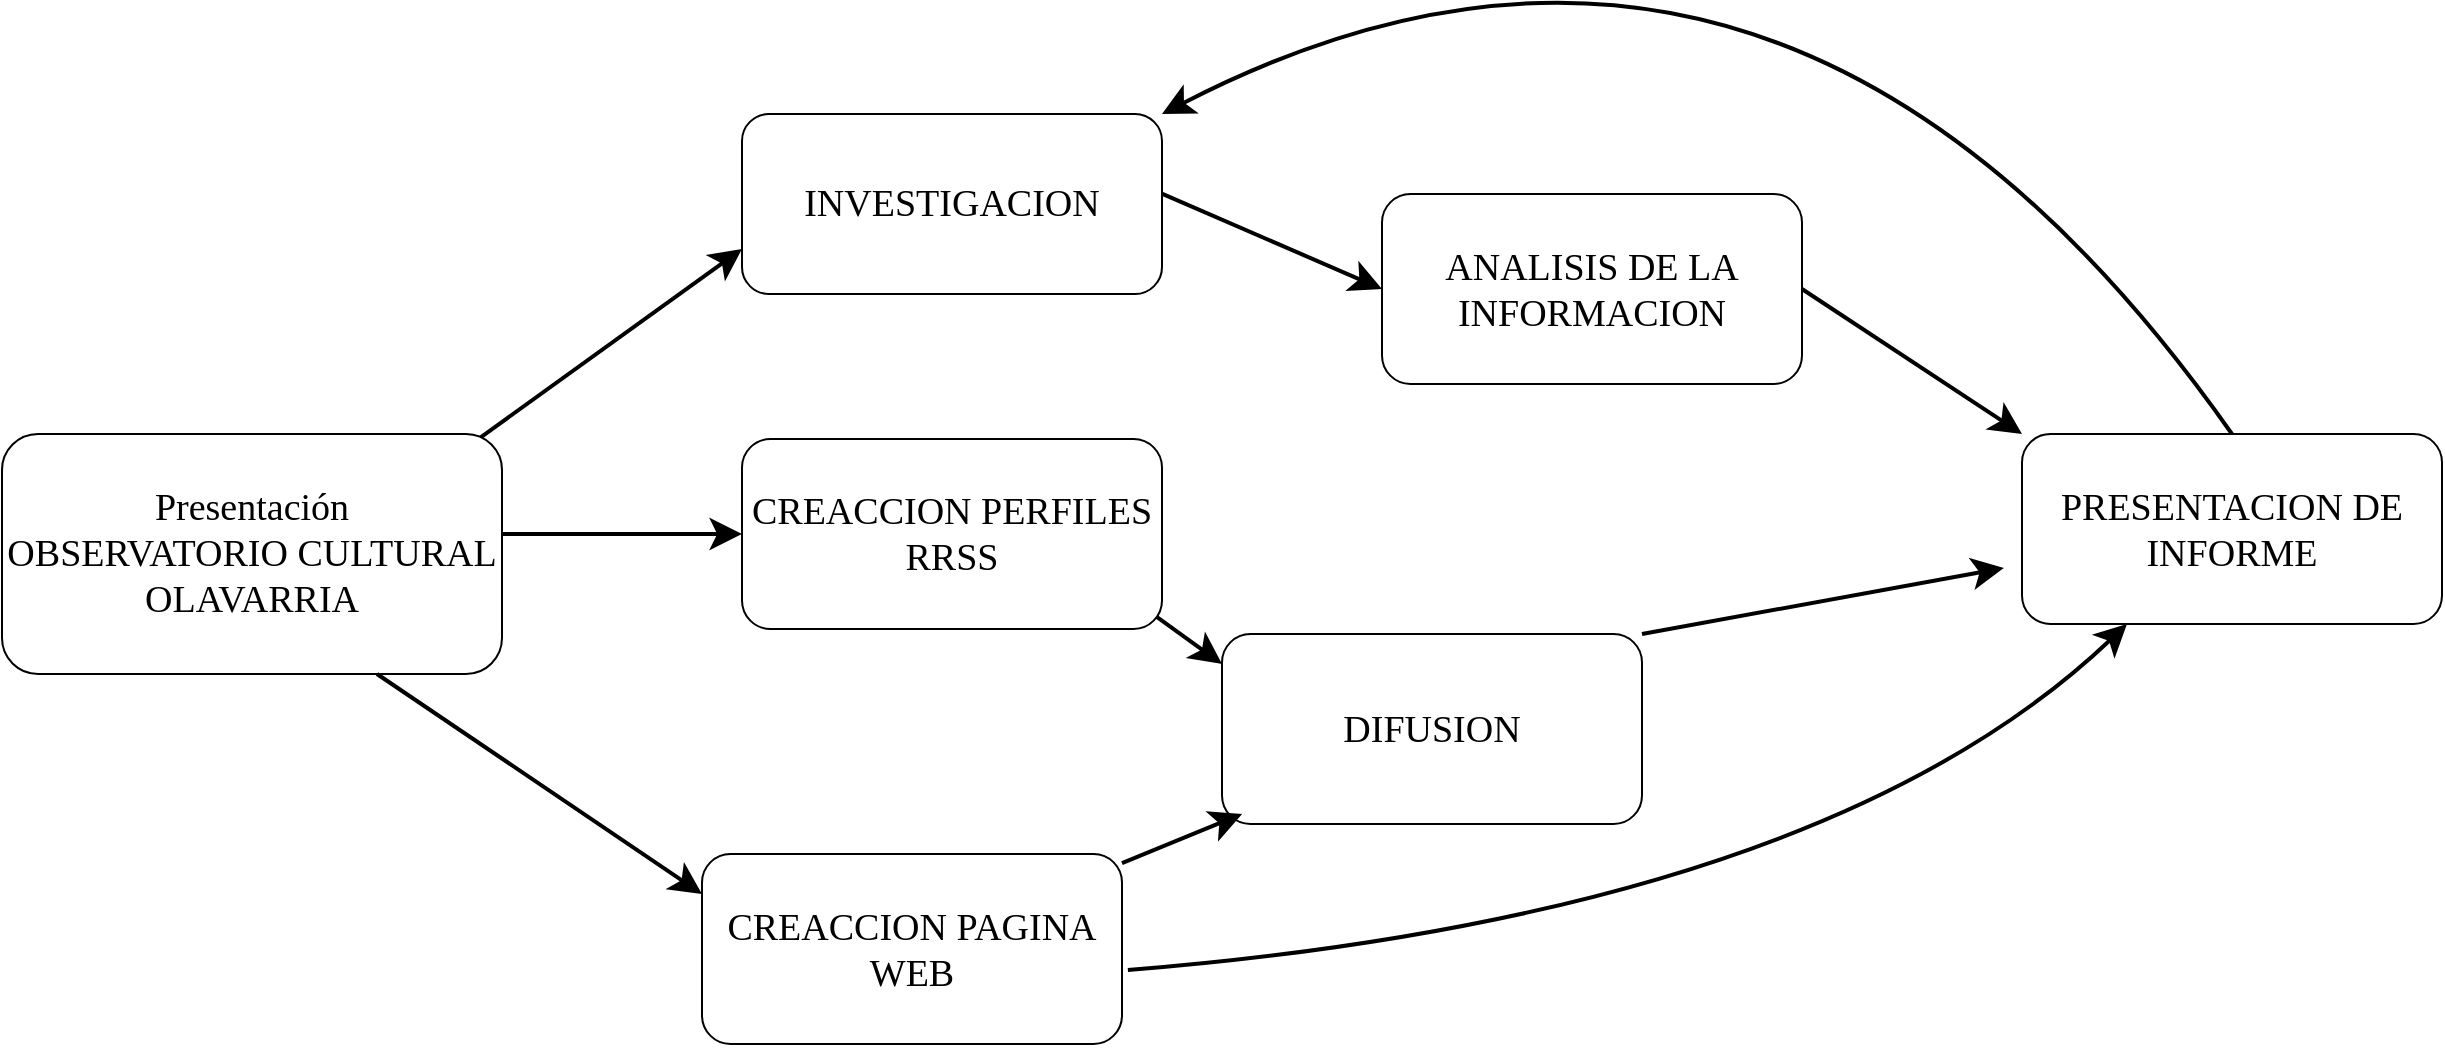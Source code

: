<mxfile version="15.8.8" type="github">
  <diagram name="Page-1" id="ff44883e-f642-bcb2-894b-16b3d25a3f0b">
    <mxGraphModel dx="1689" dy="1046" grid="1" gridSize="10" guides="1" tooltips="1" connect="1" arrows="1" fold="1" page="1" pageScale="1.5" pageWidth="1169" pageHeight="826" background="none" math="0" shadow="0">
      <root>
        <mxCell id="0" style=";html=1;" />
        <mxCell id="1" style=";html=1;" parent="0" />
        <mxCell id="f0bcc99304e6f5a-9" style="edgeStyle=none;curved=1;html=1;startSize=10;endArrow=classic;endFill=1;endSize=10;strokeColor=#000000;strokeWidth=2;fontSize=12;entryX=0;entryY=0.75;entryDx=0;entryDy=0;exitX=0.8;exitY=0.25;exitDx=0;exitDy=0;exitPerimeter=0;" parent="1" source="tORRcVsHqnbC5IF7F5QV-3" target="tORRcVsHqnbC5IF7F5QV-4" edge="1">
          <mxGeometry relative="1" as="geometry">
            <mxPoint x="570" y="590" as="targetPoint" />
          </mxGeometry>
        </mxCell>
        <mxCell id="f0bcc99304e6f5a-16" style="edgeStyle=none;curved=1;html=1;startSize=10;endFill=1;endSize=10;strokeWidth=2;fontSize=12;" parent="1" source="f0bcc99304e6f5a-1" target="tORRcVsHqnbC5IF7F5QV-6" edge="1">
          <mxGeometry relative="1" as="geometry">
            <mxPoint x="560" y="750" as="targetPoint" />
          </mxGeometry>
        </mxCell>
        <mxCell id="f0bcc99304e6f5a-1" value="Presentacion Observatorio Cultural" style="ellipse;whiteSpace=wrap;html=1;rounded=0;shadow=1;strokeWidth=4;fontSize=30;align=center;fillColor=#f5f5f5;fontColor=#333333;strokeColor=#666666;" parent="1" vertex="1">
          <mxGeometry x="140" y="550" width="210" height="80" as="geometry" />
        </mxCell>
        <mxCell id="f0bcc99304e6f5a-10" style="edgeStyle=none;curved=1;html=1;startSize=10;endFill=1;endSize=10;strokeWidth=2;fontSize=12;entryX=0;entryY=0.158;entryDx=0;entryDy=0;entryPerimeter=0;" parent="1" target="tORRcVsHqnbC5IF7F5QV-9" edge="1">
          <mxGeometry relative="1" as="geometry">
            <mxPoint x="650" y="590" as="sourcePoint" />
            <mxPoint x="780" y="590" as="targetPoint" />
          </mxGeometry>
        </mxCell>
        <mxCell id="f0bcc99304e6f5a-11" style="edgeStyle=none;curved=1;html=1;startSize=10;endFill=1;endSize=10;strokeWidth=2;fontSize=12;exitX=0.99;exitY=0.433;exitDx=0;exitDy=0;exitPerimeter=0;entryX=0;entryY=0.5;entryDx=0;entryDy=0;" parent="1" source="tORRcVsHqnbC5IF7F5QV-4" target="tORRcVsHqnbC5IF7F5QV-5" edge="1">
          <mxGeometry relative="1" as="geometry">
            <mxPoint x="780" y="370" as="targetPoint" />
          </mxGeometry>
        </mxCell>
        <mxCell id="tORRcVsHqnbC5IF7F5QV-3" value="&lt;font face=&quot;Verdana&quot;&gt;&lt;span style=&quot;font-size: 19px&quot;&gt;Presentación&lt;/span&gt;&lt;br&gt;&lt;span style=&quot;font-size: 19px&quot;&gt;OBSERVATORIO CULTURAL OLAVARRIA&lt;/span&gt;&lt;/font&gt;" style="rounded=1;whiteSpace=wrap;html=1;" vertex="1" parent="1">
          <mxGeometry x="130" y="540" width="250" height="120" as="geometry" />
        </mxCell>
        <mxCell id="tORRcVsHqnbC5IF7F5QV-4" value="INVESTIGACION" style="rounded=1;whiteSpace=wrap;html=1;fontFamily=Verdana;fontSize=19;" vertex="1" parent="1">
          <mxGeometry x="500" y="380" width="210" height="90" as="geometry" />
        </mxCell>
        <mxCell id="tORRcVsHqnbC5IF7F5QV-5" value="ANALISIS DE LA INFORMACION" style="rounded=1;whiteSpace=wrap;html=1;fontFamily=Verdana;fontSize=19;" vertex="1" parent="1">
          <mxGeometry x="820" y="420" width="210" height="95" as="geometry" />
        </mxCell>
        <mxCell id="tORRcVsHqnbC5IF7F5QV-6" value="CREACCION PERFILES RRSS" style="rounded=1;whiteSpace=wrap;html=1;fontFamily=Verdana;fontSize=19;" vertex="1" parent="1">
          <mxGeometry x="500" y="542.5" width="210" height="95" as="geometry" />
        </mxCell>
        <mxCell id="tORRcVsHqnbC5IF7F5QV-7" value="CREACCION PAGINA WEB" style="rounded=1;whiteSpace=wrap;html=1;fontFamily=Verdana;fontSize=19;" vertex="1" parent="1">
          <mxGeometry x="480" y="750" width="210" height="95" as="geometry" />
        </mxCell>
        <mxCell id="tORRcVsHqnbC5IF7F5QV-8" style="edgeStyle=none;curved=1;html=1;startSize=10;endFill=1;endSize=10;strokeWidth=2;fontSize=12;exitX=0.75;exitY=1;exitDx=0;exitDy=0;" edge="1" parent="1" source="tORRcVsHqnbC5IF7F5QV-3">
          <mxGeometry relative="1" as="geometry">
            <mxPoint x="360" y="600" as="sourcePoint" />
            <mxPoint x="480" y="770" as="targetPoint" />
          </mxGeometry>
        </mxCell>
        <mxCell id="tORRcVsHqnbC5IF7F5QV-9" value="DIFUSION" style="rounded=1;whiteSpace=wrap;html=1;fontFamily=Verdana;fontSize=19;" vertex="1" parent="1">
          <mxGeometry x="740" y="640" width="210" height="95" as="geometry" />
        </mxCell>
        <mxCell id="tORRcVsHqnbC5IF7F5QV-10" value="PRESENTACION DE INFORME" style="rounded=1;whiteSpace=wrap;html=1;fontFamily=Verdana;fontSize=19;" vertex="1" parent="1">
          <mxGeometry x="1140" y="540" width="210" height="95" as="geometry" />
        </mxCell>
        <mxCell id="tORRcVsHqnbC5IF7F5QV-11" style="edgeStyle=none;curved=1;html=1;startSize=10;endFill=1;endSize=10;strokeWidth=2;fontSize=12;exitX=1;exitY=0.5;exitDx=0;exitDy=0;entryX=0;entryY=0;entryDx=0;entryDy=0;" edge="1" parent="1" source="tORRcVsHqnbC5IF7F5QV-5" target="tORRcVsHqnbC5IF7F5QV-10">
          <mxGeometry relative="1" as="geometry">
            <mxPoint x="717.9" y="428.97" as="sourcePoint" />
            <mxPoint x="790" y="427.5" as="targetPoint" />
          </mxGeometry>
        </mxCell>
        <mxCell id="tORRcVsHqnbC5IF7F5QV-12" style="edgeStyle=none;curved=1;html=1;startSize=10;endFill=1;endSize=10;strokeWidth=2;fontSize=12;entryX=0.048;entryY=0.947;entryDx=0;entryDy=0;entryPerimeter=0;" edge="1" parent="1" source="tORRcVsHqnbC5IF7F5QV-7" target="tORRcVsHqnbC5IF7F5QV-9">
          <mxGeometry relative="1" as="geometry">
            <mxPoint x="660" y="600" as="sourcePoint" />
            <mxPoint x="747.06" y="659.025" as="targetPoint" />
          </mxGeometry>
        </mxCell>
        <mxCell id="tORRcVsHqnbC5IF7F5QV-13" style="edgeStyle=none;curved=1;html=1;startSize=10;endFill=1;endSize=10;strokeWidth=2;fontSize=12;exitX=1.014;exitY=0.611;exitDx=0;exitDy=0;entryX=0.25;entryY=1;entryDx=0;entryDy=0;exitPerimeter=0;" edge="1" parent="1" source="tORRcVsHqnbC5IF7F5QV-7" target="tORRcVsHqnbC5IF7F5QV-10">
          <mxGeometry relative="1" as="geometry">
            <mxPoint x="1000" y="427.5" as="sourcePoint" />
            <mxPoint x="1150" y="550" as="targetPoint" />
            <Array as="points">
              <mxPoint x="1040" y="780" />
            </Array>
          </mxGeometry>
        </mxCell>
        <mxCell id="tORRcVsHqnbC5IF7F5QV-15" style="edgeStyle=none;curved=1;html=1;startSize=10;endFill=1;endSize=10;strokeWidth=2;fontSize=12;exitX=1;exitY=0;exitDx=0;exitDy=0;entryX=-0.043;entryY=0.705;entryDx=0;entryDy=0;entryPerimeter=0;" edge="1" parent="1" source="tORRcVsHqnbC5IF7F5QV-9" target="tORRcVsHqnbC5IF7F5QV-10">
          <mxGeometry relative="1" as="geometry">
            <mxPoint x="1000" y="427.5" as="sourcePoint" />
            <mxPoint x="1150" y="550" as="targetPoint" />
          </mxGeometry>
        </mxCell>
        <mxCell id="tORRcVsHqnbC5IF7F5QV-16" style="edgeStyle=none;curved=1;html=1;startSize=10;endFill=1;endSize=10;strokeWidth=2;fontSize=12;entryX=1;entryY=0;entryDx=0;entryDy=0;exitX=0.5;exitY=0;exitDx=0;exitDy=0;" edge="1" parent="1" source="tORRcVsHqnbC5IF7F5QV-10" target="tORRcVsHqnbC5IF7F5QV-4">
          <mxGeometry relative="1" as="geometry">
            <mxPoint x="1430" y="310" as="sourcePoint" />
            <mxPoint x="1150" y="550.0" as="targetPoint" />
            <Array as="points">
              <mxPoint x="1020" y="220" />
            </Array>
          </mxGeometry>
        </mxCell>
      </root>
    </mxGraphModel>
  </diagram>
</mxfile>
